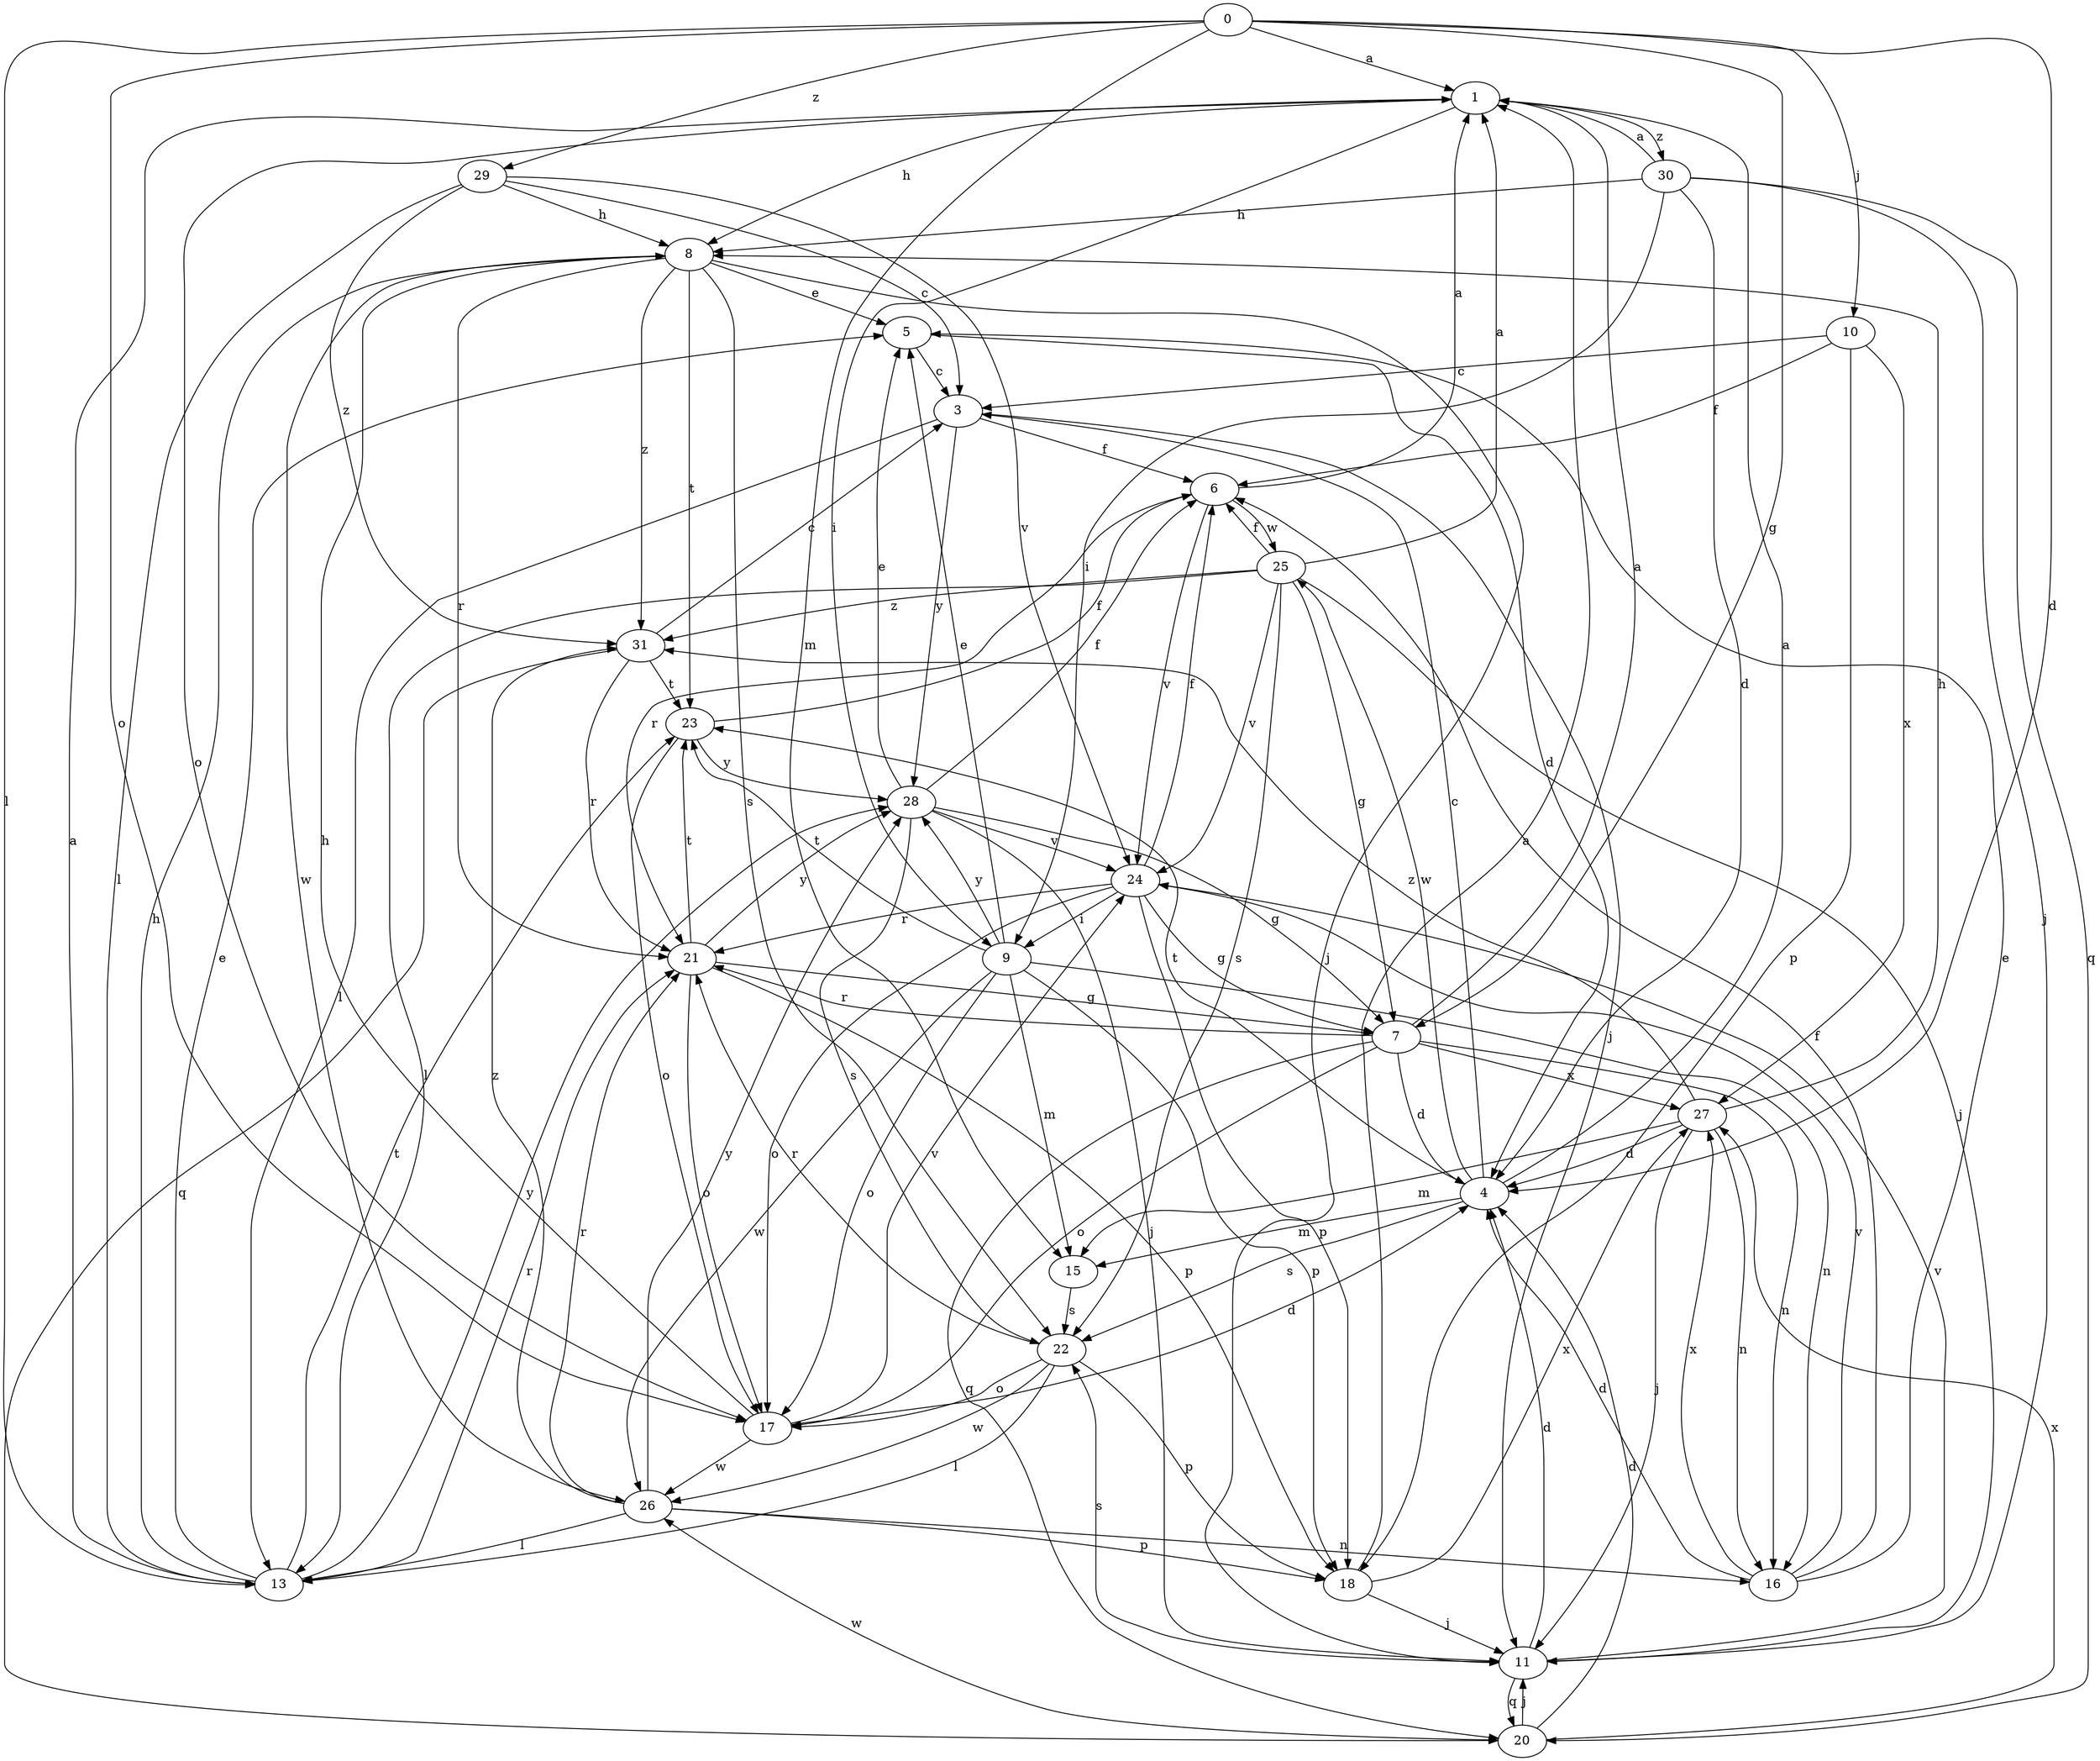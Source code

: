 strict digraph  {
0;
1;
3;
4;
5;
6;
7;
8;
9;
10;
11;
13;
15;
16;
17;
18;
20;
21;
22;
23;
24;
25;
26;
27;
28;
29;
30;
31;
0 -> 1  [label=a];
0 -> 4  [label=d];
0 -> 7  [label=g];
0 -> 10  [label=j];
0 -> 13  [label=l];
0 -> 15  [label=m];
0 -> 17  [label=o];
0 -> 29  [label=z];
1 -> 8  [label=h];
1 -> 9  [label=i];
1 -> 17  [label=o];
1 -> 30  [label=z];
3 -> 6  [label=f];
3 -> 11  [label=j];
3 -> 13  [label=l];
3 -> 28  [label=y];
4 -> 1  [label=a];
4 -> 3  [label=c];
4 -> 15  [label=m];
4 -> 22  [label=s];
4 -> 23  [label=t];
4 -> 25  [label=w];
5 -> 3  [label=c];
5 -> 4  [label=d];
6 -> 1  [label=a];
6 -> 21  [label=r];
6 -> 24  [label=v];
6 -> 25  [label=w];
7 -> 1  [label=a];
7 -> 4  [label=d];
7 -> 16  [label=n];
7 -> 17  [label=o];
7 -> 20  [label=q];
7 -> 21  [label=r];
7 -> 27  [label=x];
8 -> 5  [label=e];
8 -> 11  [label=j];
8 -> 21  [label=r];
8 -> 22  [label=s];
8 -> 23  [label=t];
8 -> 26  [label=w];
8 -> 31  [label=z];
9 -> 5  [label=e];
9 -> 15  [label=m];
9 -> 16  [label=n];
9 -> 17  [label=o];
9 -> 18  [label=p];
9 -> 23  [label=t];
9 -> 26  [label=w];
9 -> 28  [label=y];
10 -> 3  [label=c];
10 -> 6  [label=f];
10 -> 18  [label=p];
10 -> 27  [label=x];
11 -> 4  [label=d];
11 -> 20  [label=q];
11 -> 22  [label=s];
11 -> 24  [label=v];
13 -> 1  [label=a];
13 -> 5  [label=e];
13 -> 8  [label=h];
13 -> 21  [label=r];
13 -> 23  [label=t];
13 -> 28  [label=y];
15 -> 22  [label=s];
16 -> 4  [label=d];
16 -> 5  [label=e];
16 -> 6  [label=f];
16 -> 24  [label=v];
16 -> 27  [label=x];
17 -> 4  [label=d];
17 -> 8  [label=h];
17 -> 24  [label=v];
17 -> 26  [label=w];
18 -> 1  [label=a];
18 -> 11  [label=j];
18 -> 27  [label=x];
20 -> 4  [label=d];
20 -> 11  [label=j];
20 -> 26  [label=w];
20 -> 27  [label=x];
21 -> 7  [label=g];
21 -> 17  [label=o];
21 -> 18  [label=p];
21 -> 23  [label=t];
21 -> 28  [label=y];
22 -> 13  [label=l];
22 -> 17  [label=o];
22 -> 18  [label=p];
22 -> 21  [label=r];
22 -> 26  [label=w];
23 -> 6  [label=f];
23 -> 17  [label=o];
23 -> 28  [label=y];
24 -> 6  [label=f];
24 -> 7  [label=g];
24 -> 9  [label=i];
24 -> 17  [label=o];
24 -> 18  [label=p];
24 -> 21  [label=r];
25 -> 1  [label=a];
25 -> 6  [label=f];
25 -> 7  [label=g];
25 -> 11  [label=j];
25 -> 13  [label=l];
25 -> 22  [label=s];
25 -> 24  [label=v];
25 -> 31  [label=z];
26 -> 13  [label=l];
26 -> 16  [label=n];
26 -> 18  [label=p];
26 -> 21  [label=r];
26 -> 28  [label=y];
26 -> 31  [label=z];
27 -> 4  [label=d];
27 -> 8  [label=h];
27 -> 11  [label=j];
27 -> 15  [label=m];
27 -> 16  [label=n];
27 -> 31  [label=z];
28 -> 5  [label=e];
28 -> 6  [label=f];
28 -> 7  [label=g];
28 -> 11  [label=j];
28 -> 22  [label=s];
28 -> 24  [label=v];
29 -> 3  [label=c];
29 -> 8  [label=h];
29 -> 13  [label=l];
29 -> 24  [label=v];
29 -> 31  [label=z];
30 -> 1  [label=a];
30 -> 4  [label=d];
30 -> 8  [label=h];
30 -> 9  [label=i];
30 -> 11  [label=j];
30 -> 20  [label=q];
31 -> 3  [label=c];
31 -> 20  [label=q];
31 -> 21  [label=r];
31 -> 23  [label=t];
}
